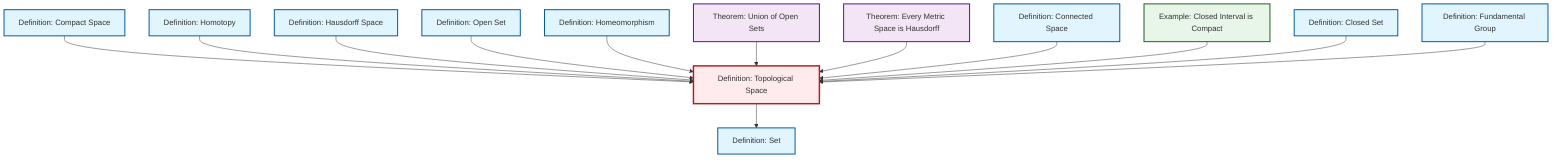 graph TD
    classDef definition fill:#e1f5fe,stroke:#01579b,stroke-width:2px
    classDef theorem fill:#f3e5f5,stroke:#4a148c,stroke-width:2px
    classDef axiom fill:#fff3e0,stroke:#e65100,stroke-width:2px
    classDef example fill:#e8f5e9,stroke:#1b5e20,stroke-width:2px
    classDef current fill:#ffebee,stroke:#b71c1c,stroke-width:3px
    ex-closed-interval-compact["Example: Closed Interval is Compact"]:::example
    def-fundamental-group["Definition: Fundamental Group"]:::definition
    thm-union-open-sets["Theorem: Union of Open Sets"]:::theorem
    def-hausdorff["Definition: Hausdorff Space"]:::definition
    def-homotopy["Definition: Homotopy"]:::definition
    def-connected["Definition: Connected Space"]:::definition
    def-homeomorphism["Definition: Homeomorphism"]:::definition
    def-topological-space["Definition: Topological Space"]:::definition
    def-closed-set["Definition: Closed Set"]:::definition
    def-open-set["Definition: Open Set"]:::definition
    thm-metric-hausdorff["Theorem: Every Metric Space is Hausdorff"]:::theorem
    def-compact["Definition: Compact Space"]:::definition
    def-set["Definition: Set"]:::definition
    def-compact --> def-topological-space
    def-homotopy --> def-topological-space
    def-hausdorff --> def-topological-space
    def-open-set --> def-topological-space
    def-topological-space --> def-set
    def-homeomorphism --> def-topological-space
    thm-union-open-sets --> def-topological-space
    thm-metric-hausdorff --> def-topological-space
    def-connected --> def-topological-space
    ex-closed-interval-compact --> def-topological-space
    def-closed-set --> def-topological-space
    def-fundamental-group --> def-topological-space
    class def-topological-space current